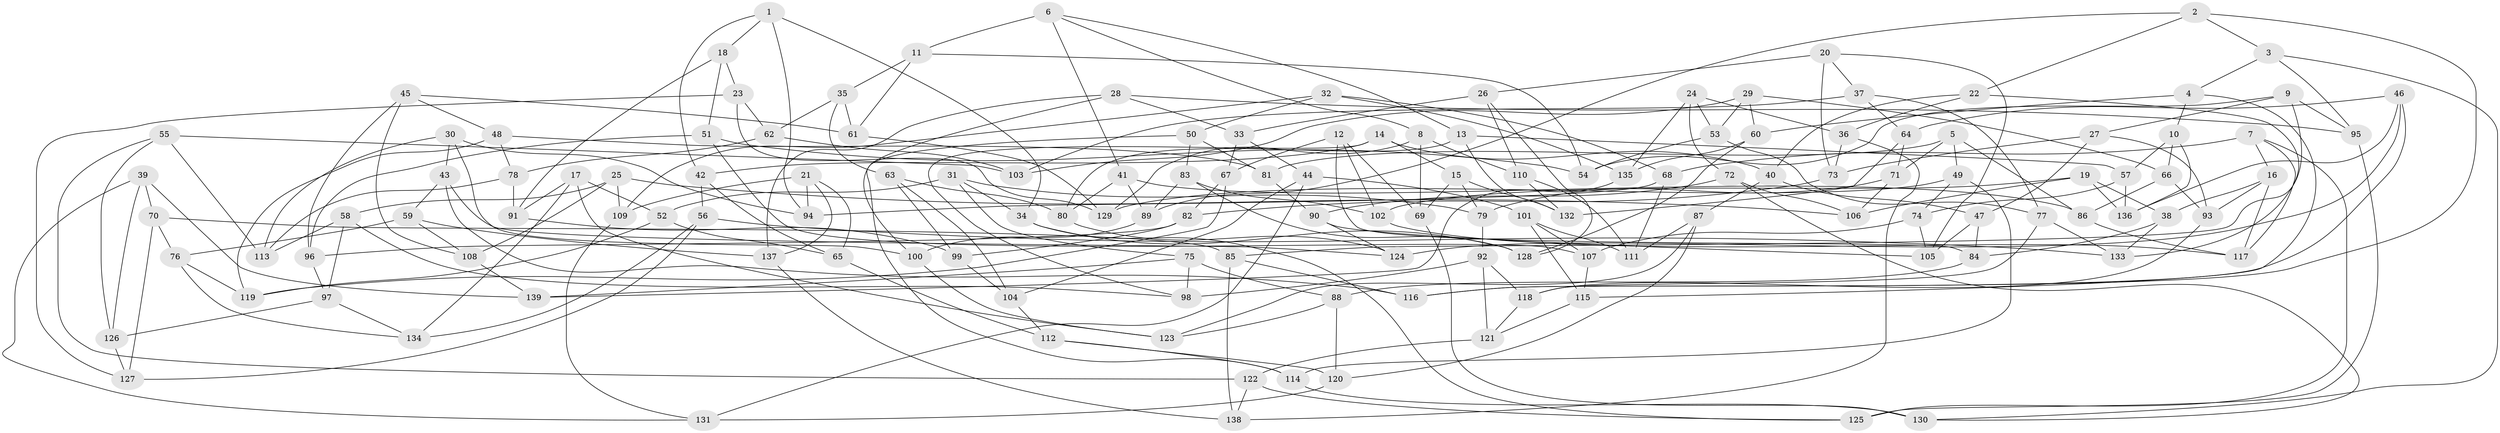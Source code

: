 // Generated by graph-tools (version 1.1) at 2025/16/03/09/25 04:16:14]
// undirected, 139 vertices, 278 edges
graph export_dot {
graph [start="1"]
  node [color=gray90,style=filled];
  1;
  2;
  3;
  4;
  5;
  6;
  7;
  8;
  9;
  10;
  11;
  12;
  13;
  14;
  15;
  16;
  17;
  18;
  19;
  20;
  21;
  22;
  23;
  24;
  25;
  26;
  27;
  28;
  29;
  30;
  31;
  32;
  33;
  34;
  35;
  36;
  37;
  38;
  39;
  40;
  41;
  42;
  43;
  44;
  45;
  46;
  47;
  48;
  49;
  50;
  51;
  52;
  53;
  54;
  55;
  56;
  57;
  58;
  59;
  60;
  61;
  62;
  63;
  64;
  65;
  66;
  67;
  68;
  69;
  70;
  71;
  72;
  73;
  74;
  75;
  76;
  77;
  78;
  79;
  80;
  81;
  82;
  83;
  84;
  85;
  86;
  87;
  88;
  89;
  90;
  91;
  92;
  93;
  94;
  95;
  96;
  97;
  98;
  99;
  100;
  101;
  102;
  103;
  104;
  105;
  106;
  107;
  108;
  109;
  110;
  111;
  112;
  113;
  114;
  115;
  116;
  117;
  118;
  119;
  120;
  121;
  122;
  123;
  124;
  125;
  126;
  127;
  128;
  129;
  130;
  131;
  132;
  133;
  134;
  135;
  136;
  137;
  138;
  139;
  1 -- 18;
  1 -- 34;
  1 -- 42;
  1 -- 94;
  2 -- 116;
  2 -- 22;
  2 -- 89;
  2 -- 3;
  3 -- 95;
  3 -- 130;
  3 -- 4;
  4 -- 60;
  4 -- 115;
  4 -- 10;
  5 -- 86;
  5 -- 81;
  5 -- 71;
  5 -- 49;
  6 -- 11;
  6 -- 8;
  6 -- 41;
  6 -- 13;
  7 -- 16;
  7 -- 125;
  7 -- 68;
  7 -- 117;
  8 -- 110;
  8 -- 129;
  8 -- 69;
  9 -- 27;
  9 -- 85;
  9 -- 95;
  9 -- 54;
  10 -- 136;
  10 -- 57;
  10 -- 66;
  11 -- 54;
  11 -- 61;
  11 -- 35;
  12 -- 84;
  12 -- 69;
  12 -- 102;
  12 -- 67;
  13 -- 57;
  13 -- 80;
  13 -- 132;
  14 -- 40;
  14 -- 15;
  14 -- 42;
  14 -- 98;
  15 -- 79;
  15 -- 132;
  15 -- 69;
  16 -- 117;
  16 -- 93;
  16 -- 38;
  17 -- 52;
  17 -- 134;
  17 -- 123;
  17 -- 91;
  18 -- 51;
  18 -- 23;
  18 -- 91;
  19 -- 102;
  19 -- 38;
  19 -- 106;
  19 -- 136;
  20 -- 37;
  20 -- 26;
  20 -- 73;
  20 -- 105;
  21 -- 137;
  21 -- 65;
  21 -- 94;
  21 -- 109;
  22 -- 133;
  22 -- 40;
  22 -- 36;
  23 -- 62;
  23 -- 127;
  23 -- 129;
  24 -- 135;
  24 -- 53;
  24 -- 36;
  24 -- 72;
  25 -- 106;
  25 -- 109;
  25 -- 108;
  25 -- 58;
  26 -- 110;
  26 -- 33;
  26 -- 128;
  27 -- 47;
  27 -- 93;
  27 -- 73;
  28 -- 100;
  28 -- 33;
  28 -- 137;
  28 -- 95;
  29 -- 66;
  29 -- 103;
  29 -- 60;
  29 -- 53;
  30 -- 113;
  30 -- 100;
  30 -- 43;
  30 -- 94;
  31 -- 34;
  31 -- 75;
  31 -- 79;
  31 -- 52;
  32 -- 135;
  32 -- 50;
  32 -- 68;
  32 -- 109;
  33 -- 67;
  33 -- 44;
  34 -- 125;
  34 -- 128;
  35 -- 63;
  35 -- 61;
  35 -- 62;
  36 -- 73;
  36 -- 138;
  37 -- 77;
  37 -- 103;
  37 -- 64;
  38 -- 133;
  38 -- 84;
  39 -- 126;
  39 -- 139;
  39 -- 131;
  39 -- 70;
  40 -- 87;
  40 -- 47;
  41 -- 89;
  41 -- 80;
  41 -- 86;
  42 -- 56;
  42 -- 65;
  43 -- 124;
  43 -- 59;
  43 -- 116;
  44 -- 104;
  44 -- 101;
  44 -- 131;
  45 -- 108;
  45 -- 96;
  45 -- 61;
  45 -- 48;
  46 -- 136;
  46 -- 64;
  46 -- 116;
  46 -- 124;
  47 -- 105;
  47 -- 84;
  48 -- 78;
  48 -- 119;
  48 -- 81;
  49 -- 74;
  49 -- 129;
  49 -- 114;
  50 -- 114;
  50 -- 83;
  50 -- 81;
  51 -- 54;
  51 -- 107;
  51 -- 96;
  52 -- 65;
  52 -- 119;
  53 -- 77;
  53 -- 54;
  55 -- 126;
  55 -- 113;
  55 -- 122;
  55 -- 103;
  56 -- 133;
  56 -- 127;
  56 -- 134;
  57 -- 74;
  57 -- 136;
  58 -- 98;
  58 -- 113;
  58 -- 97;
  59 -- 108;
  59 -- 137;
  59 -- 76;
  60 -- 135;
  60 -- 128;
  61 -- 129;
  62 -- 103;
  62 -- 78;
  63 -- 80;
  63 -- 104;
  63 -- 99;
  64 -- 71;
  64 -- 132;
  65 -- 112;
  66 -- 93;
  66 -- 86;
  67 -- 82;
  67 -- 119;
  68 -- 111;
  68 -- 94;
  69 -- 130;
  70 -- 76;
  70 -- 127;
  70 -- 85;
  71 -- 79;
  71 -- 106;
  72 -- 130;
  72 -- 106;
  72 -- 90;
  73 -- 82;
  74 -- 107;
  74 -- 105;
  75 -- 88;
  75 -- 139;
  75 -- 98;
  76 -- 134;
  76 -- 119;
  77 -- 118;
  77 -- 133;
  78 -- 113;
  78 -- 91;
  79 -- 92;
  80 -- 124;
  81 -- 90;
  82 -- 96;
  82 -- 99;
  83 -- 102;
  83 -- 128;
  83 -- 89;
  84 -- 88;
  85 -- 116;
  85 -- 138;
  86 -- 117;
  87 -- 120;
  87 -- 111;
  87 -- 123;
  88 -- 120;
  88 -- 123;
  89 -- 100;
  90 -- 105;
  90 -- 124;
  91 -- 99;
  92 -- 121;
  92 -- 118;
  92 -- 98;
  93 -- 118;
  95 -- 125;
  96 -- 97;
  97 -- 126;
  97 -- 134;
  99 -- 104;
  100 -- 123;
  101 -- 107;
  101 -- 111;
  101 -- 115;
  102 -- 117;
  104 -- 112;
  107 -- 115;
  108 -- 139;
  109 -- 131;
  110 -- 111;
  110 -- 132;
  112 -- 114;
  112 -- 120;
  114 -- 130;
  115 -- 121;
  118 -- 121;
  120 -- 131;
  121 -- 122;
  122 -- 138;
  122 -- 125;
  126 -- 127;
  135 -- 139;
  137 -- 138;
}
